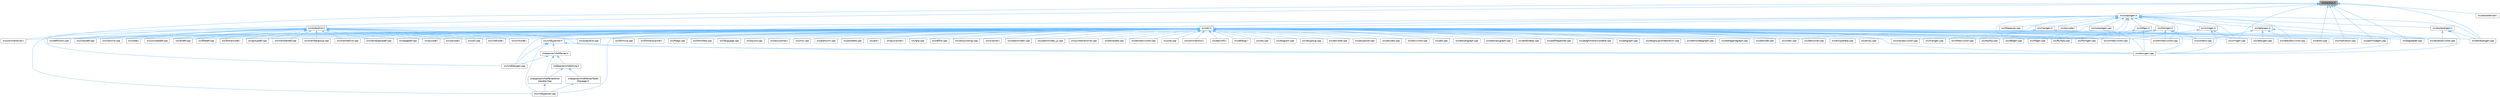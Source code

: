 digraph "src/section.h"
{
 // INTERACTIVE_SVG=YES
 // LATEX_PDF_SIZE
  bgcolor="transparent";
  edge [fontname=Helvetica,fontsize=10,labelfontname=Helvetica,labelfontsize=10];
  node [fontname=Helvetica,fontsize=10,shape=box,height=0.2,width=0.4];
  Node1 [label="src/section.h",height=0.2,width=0.4,color="gray40", fillcolor="grey60", style="filled", fontcolor="black",tooltip=" "];
  Node1 -> Node2 [dir="back",color="steelblue1",style="solid"];
  Node2 [label="src/commentscan.l",height=0.2,width=0.4,color="grey40", fillcolor="white", style="filled",URL="$d7/d5f/commentscan_8l.html",tooltip=" "];
  Node1 -> Node3 [dir="back",color="steelblue1",style="solid"];
  Node3 [label="src/definition.cpp",height=0.2,width=0.4,color="grey40", fillcolor="white", style="filled",URL="$d3/dea/definition_8cpp.html",tooltip=" "];
  Node1 -> Node4 [dir="back",color="steelblue1",style="solid"];
  Node4 [label="src/docbookgen.cpp",height=0.2,width=0.4,color="grey40", fillcolor="white", style="filled",URL="$d8/d29/docbookgen_8cpp.html",tooltip=" "];
  Node1 -> Node5 [dir="back",color="steelblue1",style="solid"];
  Node5 [label="src/doctokenizer.l",height=0.2,width=0.4,color="grey40", fillcolor="white", style="filled",URL="$d1/d39/doctokenizer_8l.html",tooltip=" "];
  Node1 -> Node6 [dir="back",color="steelblue1",style="solid"];
  Node6 [label="src/entry.cpp",height=0.2,width=0.4,color="grey40", fillcolor="white", style="filled",URL="$d2/dd2/entry_8cpp.html",tooltip=" "];
  Node1 -> Node7 [dir="back",color="steelblue1",style="solid"];
  Node7 [label="src/markdown.cpp",height=0.2,width=0.4,color="grey40", fillcolor="white", style="filled",URL="$de/d04/markdown_8cpp.html",tooltip=" "];
  Node1 -> Node8 [dir="back",color="steelblue1",style="solid"];
  Node8 [label="src/outputgen.h",height=0.2,width=0.4,color="grey40", fillcolor="white", style="filled",URL="$df/d06/outputgen_8h.html",tooltip=" "];
  Node8 -> Node9 [dir="back",color="steelblue1",style="solid"];
  Node9 [label="src/defgen.cpp",height=0.2,width=0.4,color="grey40", fillcolor="white", style="filled",URL="$d3/d17/defgen_8cpp.html",tooltip=" "];
  Node8 -> Node4 [dir="back",color="steelblue1",style="solid"];
  Node8 -> Node10 [dir="back",color="steelblue1",style="solid"];
  Node10 [label="src/docbookgen.h",height=0.2,width=0.4,color="grey40", fillcolor="white", style="filled",URL="$de/dea/docbookgen_8h.html",tooltip=" "];
  Node10 -> Node4 [dir="back",color="steelblue1",style="solid"];
  Node10 -> Node11 [dir="back",color="steelblue1",style="solid"];
  Node11 [label="src/docbookvisitor.cpp",height=0.2,width=0.4,color="grey40", fillcolor="white", style="filled",URL="$dc/d05/docbookvisitor_8cpp.html",tooltip=" "];
  Node10 -> Node12 [dir="back",color="steelblue1",style="solid"];
  Node12 [label="src/doxygen.cpp",height=0.2,width=0.4,color="grey40", fillcolor="white", style="filled",URL="$dc/d98/doxygen_8cpp.html",tooltip=" "];
  Node8 -> Node11 [dir="back",color="steelblue1",style="solid"];
  Node8 -> Node13 [dir="back",color="steelblue1",style="solid"];
  Node13 [label="src/fileparser.cpp",height=0.2,width=0.4,color="grey40", fillcolor="white", style="filled",URL="$d9/d74/fileparser_8cpp.html",tooltip=" "];
  Node8 -> Node14 [dir="back",color="steelblue1",style="solid"];
  Node14 [label="src/htmldocvisitor.cpp",height=0.2,width=0.4,color="grey40", fillcolor="white", style="filled",URL="$da/db0/htmldocvisitor_8cpp.html",tooltip=" "];
  Node8 -> Node15 [dir="back",color="steelblue1",style="solid"];
  Node15 [label="src/htmlgen.h",height=0.2,width=0.4,color="grey40", fillcolor="white", style="filled",URL="$d8/d56/htmlgen_8h.html",tooltip=" "];
  Node15 -> Node16 [dir="back",color="steelblue1",style="solid"];
  Node16 [label="src/context.cpp",height=0.2,width=0.4,color="grey40", fillcolor="white", style="filled",URL="$db/d12/context_8cpp.html",tooltip=" "];
  Node15 -> Node12 [dir="back",color="steelblue1",style="solid"];
  Node15 -> Node17 [dir="back",color="steelblue1",style="solid"];
  Node17 [label="src/ftvhelp.cpp",height=0.2,width=0.4,color="grey40", fillcolor="white", style="filled",URL="$db/d41/ftvhelp_8cpp.html",tooltip=" "];
  Node15 -> Node14 [dir="back",color="steelblue1",style="solid"];
  Node15 -> Node18 [dir="back",color="steelblue1",style="solid"];
  Node18 [label="src/htmlgen.cpp",height=0.2,width=0.4,color="grey40", fillcolor="white", style="filled",URL="$d8/d6e/htmlgen_8cpp.html",tooltip=" "];
  Node15 -> Node19 [dir="back",color="steelblue1",style="solid"];
  Node19 [label="src/index.cpp",height=0.2,width=0.4,color="grey40", fillcolor="white", style="filled",URL="$db/d14/index_8cpp.html",tooltip="This file contains functions for the various index pages."];
  Node8 -> Node20 [dir="back",color="steelblue1",style="solid"];
  Node20 [label="src/latexdocvisitor.cpp",height=0.2,width=0.4,color="grey40", fillcolor="white", style="filled",URL="$d1/d4e/latexdocvisitor_8cpp.html",tooltip=" "];
  Node8 -> Node21 [dir="back",color="steelblue1",style="solid"];
  Node21 [label="src/latexgen.h",height=0.2,width=0.4,color="grey40", fillcolor="white", style="filled",URL="$d6/d9c/latexgen_8h.html",tooltip=" "];
  Node21 -> Node16 [dir="back",color="steelblue1",style="solid"];
  Node21 -> Node12 [dir="back",color="steelblue1",style="solid"];
  Node21 -> Node20 [dir="back",color="steelblue1",style="solid"];
  Node21 -> Node22 [dir="back",color="steelblue1",style="solid"];
  Node22 [label="src/latexgen.cpp",height=0.2,width=0.4,color="grey40", fillcolor="white", style="filled",URL="$d4/d42/latexgen_8cpp.html",tooltip=" "];
  Node8 -> Node23 [dir="back",color="steelblue1",style="solid"];
  Node23 [label="src/lexcode.l",height=0.2,width=0.4,color="grey40", fillcolor="white", style="filled",URL="$d0/d7e/lexcode_8l.html",tooltip=" "];
  Node8 -> Node24 [dir="back",color="steelblue1",style="solid"];
  Node24 [label="src/mandocvisitor.cpp",height=0.2,width=0.4,color="grey40", fillcolor="white", style="filled",URL="$d8/dde/mandocvisitor_8cpp.html",tooltip=" "];
  Node8 -> Node25 [dir="back",color="steelblue1",style="solid"];
  Node25 [label="src/mangen.h",height=0.2,width=0.4,color="grey40", fillcolor="white", style="filled",URL="$da/dc0/mangen_8h.html",tooltip=" "];
  Node25 -> Node12 [dir="back",color="steelblue1",style="solid"];
  Node25 -> Node26 [dir="back",color="steelblue1",style="solid"];
  Node26 [label="src/mangen.cpp",height=0.2,width=0.4,color="grey40", fillcolor="white", style="filled",URL="$d7/de7/mangen_8cpp.html",tooltip=" "];
  Node8 -> Node27 [dir="back",color="steelblue1",style="solid"];
  Node27 [label="src/outputgen.cpp",height=0.2,width=0.4,color="grey40", fillcolor="white", style="filled",URL="$d0/d17/outputgen_8cpp.html",tooltip=" "];
  Node8 -> Node28 [dir="back",color="steelblue1",style="solid"];
  Node28 [label="src/outputlist.cpp",height=0.2,width=0.4,color="grey40", fillcolor="white", style="filled",URL="$db/dd8/outputlist_8cpp.html",tooltip=" "];
  Node8 -> Node29 [dir="back",color="steelblue1",style="solid"];
  Node29 [label="src/outputlist.h",height=0.2,width=0.4,color="grey40", fillcolor="white", style="filled",URL="$d2/db9/outputlist_8h.html",tooltip=" "];
  Node29 -> Node30 [dir="back",color="steelblue1",style="solid"];
  Node30 [label="src/classdef.cpp",height=0.2,width=0.4,color="grey40", fillcolor="white", style="filled",URL="$de/d89/classdef_8cpp.html",tooltip=" "];
  Node29 -> Node31 [dir="back",color="steelblue1",style="solid"];
  Node31 [label="src/classlist.cpp",height=0.2,width=0.4,color="grey40", fillcolor="white", style="filled",URL="$d6/d10/classlist_8cpp.html",tooltip=" "];
  Node29 -> Node32 [dir="back",color="steelblue1",style="solid"];
  Node32 [label="src/code.l",height=0.2,width=0.4,color="grey40", fillcolor="white", style="filled",URL="$da/d1f/code_8l.html",tooltip=" "];
  Node29 -> Node33 [dir="back",color="steelblue1",style="solid"];
  Node33 [label="src/conceptdef.cpp",height=0.2,width=0.4,color="grey40", fillcolor="white", style="filled",URL="$d8/d0a/conceptdef_8cpp.html",tooltip=" "];
  Node29 -> Node3 [dir="back",color="steelblue1",style="solid"];
  Node29 -> Node34 [dir="back",color="steelblue1",style="solid"];
  Node34 [label="src/dirdef.cpp",height=0.2,width=0.4,color="grey40", fillcolor="white", style="filled",URL="$d8/d52/dirdef_8cpp.html",tooltip=" "];
  Node29 -> Node12 [dir="back",color="steelblue1",style="solid"];
  Node29 -> Node35 [dir="back",color="steelblue1",style="solid"];
  Node35 [label="src/filedef.cpp",height=0.2,width=0.4,color="grey40", fillcolor="white", style="filled",URL="$d6/ddc/filedef_8cpp.html",tooltip=" "];
  Node29 -> Node36 [dir="back",color="steelblue1",style="solid"];
  Node36 [label="src/fortrancode.l",height=0.2,width=0.4,color="grey40", fillcolor="white", style="filled",URL="$d9/d5b/fortrancode_8l.html",tooltip=" "];
  Node29 -> Node37 [dir="back",color="steelblue1",style="solid"];
  Node37 [label="src/groupdef.cpp",height=0.2,width=0.4,color="grey40", fillcolor="white", style="filled",URL="$d6/d42/groupdef_8cpp.html",tooltip=" "];
  Node29 -> Node19 [dir="back",color="steelblue1",style="solid"];
  Node29 -> Node38 [dir="back",color="steelblue1",style="solid"];
  Node38 [label="src/memberdef.cpp",height=0.2,width=0.4,color="grey40", fillcolor="white", style="filled",URL="$d0/d72/memberdef_8cpp.html",tooltip=" "];
  Node29 -> Node39 [dir="back",color="steelblue1",style="solid"];
  Node39 [label="src/membergroup.cpp",height=0.2,width=0.4,color="grey40", fillcolor="white", style="filled",URL="$d6/d18/membergroup_8cpp.html",tooltip=" "];
  Node29 -> Node40 [dir="back",color="steelblue1",style="solid"];
  Node40 [label="src/memberlist.cpp",height=0.2,width=0.4,color="grey40", fillcolor="white", style="filled",URL="$d0/d14/memberlist_8cpp.html",tooltip=" "];
  Node29 -> Node41 [dir="back",color="steelblue1",style="solid"];
  Node41 [label="src/namespacedef.cpp",height=0.2,width=0.4,color="grey40", fillcolor="white", style="filled",URL="$d7/d1c/namespacedef_8cpp.html",tooltip=" "];
  Node29 -> Node28 [dir="back",color="steelblue1",style="solid"];
  Node29 -> Node42 [dir="back",color="steelblue1",style="solid"];
  Node42 [label="src/pagedef.cpp",height=0.2,width=0.4,color="grey40", fillcolor="white", style="filled",URL="$d9/db4/pagedef_8cpp.html",tooltip=" "];
  Node29 -> Node43 [dir="back",color="steelblue1",style="solid"];
  Node43 [label="src/pycode.l",height=0.2,width=0.4,color="grey40", fillcolor="white", style="filled",URL="$d3/ded/pycode_8l.html",tooltip=" "];
  Node29 -> Node44 [dir="back",color="steelblue1",style="solid"];
  Node44 [label="src/sqlcode.l",height=0.2,width=0.4,color="grey40", fillcolor="white", style="filled",URL="$d2/dda/sqlcode_8l.html",tooltip=" "];
  Node29 -> Node45 [dir="back",color="steelblue1",style="solid"];
  Node45 [label="src/util.cpp",height=0.2,width=0.4,color="grey40", fillcolor="white", style="filled",URL="$df/d2d/util_8cpp.html",tooltip=" "];
  Node29 -> Node46 [dir="back",color="steelblue1",style="solid"];
  Node46 [label="src/vhdlcode.l",height=0.2,width=0.4,color="grey40", fillcolor="white", style="filled",URL="$d5/d6a/vhdlcode_8l.html",tooltip=" "];
  Node29 -> Node47 [dir="back",color="steelblue1",style="solid"];
  Node47 [label="src/vhdldocgen.cpp",height=0.2,width=0.4,color="grey40", fillcolor="white", style="filled",URL="$de/dea/vhdldocgen_8cpp.html",tooltip=" "];
  Node29 -> Node48 [dir="back",color="steelblue1",style="solid"];
  Node48 [label="src/vhdljjparser.cpp",height=0.2,width=0.4,color="grey40", fillcolor="white", style="filled",URL="$d1/d86/vhdljjparser_8cpp.html",tooltip=" "];
  Node29 -> Node49 [dir="back",color="steelblue1",style="solid"];
  Node49 [label="src/xmlcode.l",height=0.2,width=0.4,color="grey40", fillcolor="white", style="filled",URL="$dc/dc1/xmlcode_8l.html",tooltip=" "];
  Node8 -> Node50 [dir="back",color="steelblue1",style="solid"];
  Node50 [label="src/rtfdocvisitor.cpp",height=0.2,width=0.4,color="grey40", fillcolor="white", style="filled",URL="$de/d9a/rtfdocvisitor_8cpp.html",tooltip=" "];
  Node8 -> Node51 [dir="back",color="steelblue1",style="solid"];
  Node51 [label="src/rtfgen.h",height=0.2,width=0.4,color="grey40", fillcolor="white", style="filled",URL="$d4/daa/rtfgen_8h.html",tooltip=" "];
  Node51 -> Node12 [dir="back",color="steelblue1",style="solid"];
  Node51 -> Node52 [dir="back",color="steelblue1",style="solid"];
  Node52 [label="src/rtfgen.cpp",height=0.2,width=0.4,color="grey40", fillcolor="white", style="filled",URL="$d0/d9c/rtfgen_8cpp.html",tooltip=" "];
  Node8 -> Node53 [dir="back",color="steelblue1",style="solid"];
  Node53 [label="src/tooltip.cpp",height=0.2,width=0.4,color="grey40", fillcolor="white", style="filled",URL="$d7/d56/tooltip_8cpp.html",tooltip=" "];
  Node8 -> Node54 [dir="back",color="steelblue1",style="solid"];
  Node54 [label="src/util.h",height=0.2,width=0.4,color="grey40", fillcolor="white", style="filled",URL="$d8/d3c/util_8h.html",tooltip="A bunch of utility functions."];
  Node54 -> Node55 [dir="back",color="steelblue1",style="solid"];
  Node55 [label="src/cite.cpp",height=0.2,width=0.4,color="grey40", fillcolor="white", style="filled",URL="$d5/d0b/cite_8cpp.html",tooltip=" "];
  Node54 -> Node30 [dir="back",color="steelblue1",style="solid"];
  Node54 -> Node31 [dir="back",color="steelblue1",style="solid"];
  Node54 -> Node32 [dir="back",color="steelblue1",style="solid"];
  Node54 -> Node56 [dir="back",color="steelblue1",style="solid"];
  Node56 [label="src/commentcnv.l",height=0.2,width=0.4,color="grey40", fillcolor="white", style="filled",URL="$d0/d47/commentcnv_8l.html",tooltip=" "];
  Node54 -> Node2 [dir="back",color="steelblue1",style="solid"];
  Node54 -> Node33 [dir="back",color="steelblue1",style="solid"];
  Node54 -> Node16 [dir="back",color="steelblue1",style="solid"];
  Node54 -> Node57 [dir="back",color="steelblue1",style="solid"];
  Node57 [label="src/declinfo.l",height=0.2,width=0.4,color="grey40", fillcolor="white", style="filled",URL="$d8/d0f/declinfo_8l.html",tooltip=" "];
  Node54 -> Node58 [dir="back",color="steelblue1",style="solid"];
  Node58 [label="src/defargs.l",height=0.2,width=0.4,color="grey40", fillcolor="white", style="filled",URL="$de/df3/defargs_8l.html",tooltip=" "];
  Node54 -> Node9 [dir="back",color="steelblue1",style="solid"];
  Node54 -> Node3 [dir="back",color="steelblue1",style="solid"];
  Node54 -> Node59 [dir="back",color="steelblue1",style="solid"];
  Node59 [label="src/dia.cpp",height=0.2,width=0.4,color="grey40", fillcolor="white", style="filled",URL="$d1/df5/dia_8cpp.html",tooltip=" "];
  Node54 -> Node60 [dir="back",color="steelblue1",style="solid"];
  Node60 [label="src/diagram.cpp",height=0.2,width=0.4,color="grey40", fillcolor="white", style="filled",URL="$da/d0d/diagram_8cpp.html",tooltip=" "];
  Node54 -> Node34 [dir="back",color="steelblue1",style="solid"];
  Node54 -> Node4 [dir="back",color="steelblue1",style="solid"];
  Node54 -> Node11 [dir="back",color="steelblue1",style="solid"];
  Node54 -> Node61 [dir="back",color="steelblue1",style="solid"];
  Node61 [label="src/docgroup.cpp",height=0.2,width=0.4,color="grey40", fillcolor="white", style="filled",URL="$d3/d36/docgroup_8cpp.html",tooltip=" "];
  Node54 -> Node62 [dir="back",color="steelblue1",style="solid"];
  Node62 [label="src/docnode.cpp",height=0.2,width=0.4,color="grey40", fillcolor="white", style="filled",URL="$d0/d2b/docnode_8cpp.html",tooltip=" "];
  Node54 -> Node63 [dir="back",color="steelblue1",style="solid"];
  Node63 [label="src/docparser.cpp",height=0.2,width=0.4,color="grey40", fillcolor="white", style="filled",URL="$da/d17/docparser_8cpp.html",tooltip=" "];
  Node54 -> Node64 [dir="back",color="steelblue1",style="solid"];
  Node64 [label="src/docsets.cpp",height=0.2,width=0.4,color="grey40", fillcolor="white", style="filled",URL="$d7/d8f/docsets_8cpp.html",tooltip=" "];
  Node54 -> Node65 [dir="back",color="steelblue1",style="solid"];
  Node65 [label="src/docvisitor.cpp",height=0.2,width=0.4,color="grey40", fillcolor="white", style="filled",URL="$da/d39/docvisitor_8cpp.html",tooltip=" "];
  Node54 -> Node66 [dir="back",color="steelblue1",style="solid"];
  Node66 [label="src/dot.cpp",height=0.2,width=0.4,color="grey40", fillcolor="white", style="filled",URL="$de/daa/dot_8cpp.html",tooltip=" "];
  Node54 -> Node67 [dir="back",color="steelblue1",style="solid"];
  Node67 [label="src/dotcallgraph.cpp",height=0.2,width=0.4,color="grey40", fillcolor="white", style="filled",URL="$d4/dd5/dotcallgraph_8cpp.html",tooltip=" "];
  Node54 -> Node68 [dir="back",color="steelblue1",style="solid"];
  Node68 [label="src/dotclassgraph.cpp",height=0.2,width=0.4,color="grey40", fillcolor="white", style="filled",URL="$d4/dcd/dotclassgraph_8cpp.html",tooltip=" "];
  Node54 -> Node69 [dir="back",color="steelblue1",style="solid"];
  Node69 [label="src/dotdirdeps.cpp",height=0.2,width=0.4,color="grey40", fillcolor="white", style="filled",URL="$da/d45/dotdirdeps_8cpp.html",tooltip=" "];
  Node54 -> Node70 [dir="back",color="steelblue1",style="solid"];
  Node70 [label="src/dotfilepatcher.cpp",height=0.2,width=0.4,color="grey40", fillcolor="white", style="filled",URL="$d9/d92/dotfilepatcher_8cpp.html",tooltip=" "];
  Node54 -> Node71 [dir="back",color="steelblue1",style="solid"];
  Node71 [label="src/dotgfxhierarchytable.cpp",height=0.2,width=0.4,color="grey40", fillcolor="white", style="filled",URL="$d4/d09/dotgfxhierarchytable_8cpp.html",tooltip=" "];
  Node54 -> Node72 [dir="back",color="steelblue1",style="solid"];
  Node72 [label="src/dotgraph.cpp",height=0.2,width=0.4,color="grey40", fillcolor="white", style="filled",URL="$de/d45/dotgraph_8cpp.html",tooltip=" "];
  Node54 -> Node73 [dir="back",color="steelblue1",style="solid"];
  Node73 [label="src/dotgroupcollaboration.cpp",height=0.2,width=0.4,color="grey40", fillcolor="white", style="filled",URL="$d1/d86/dotgroupcollaboration_8cpp.html",tooltip=" "];
  Node54 -> Node74 [dir="back",color="steelblue1",style="solid"];
  Node74 [label="src/dotincldepgraph.cpp",height=0.2,width=0.4,color="grey40", fillcolor="white", style="filled",URL="$da/d57/dotincldepgraph_8cpp.html",tooltip=" "];
  Node54 -> Node75 [dir="back",color="steelblue1",style="solid"];
  Node75 [label="src/dotlegendgraph.cpp",height=0.2,width=0.4,color="grey40", fillcolor="white", style="filled",URL="$d4/d33/dotlegendgraph_8cpp.html",tooltip=" "];
  Node54 -> Node76 [dir="back",color="steelblue1",style="solid"];
  Node76 [label="src/dotnode.cpp",height=0.2,width=0.4,color="grey40", fillcolor="white", style="filled",URL="$df/d58/dotnode_8cpp.html",tooltip=" "];
  Node54 -> Node77 [dir="back",color="steelblue1",style="solid"];
  Node77 [label="src/dotrunner.cpp",height=0.2,width=0.4,color="grey40", fillcolor="white", style="filled",URL="$d1/dfe/dotrunner_8cpp.html",tooltip=" "];
  Node54 -> Node12 [dir="back",color="steelblue1",style="solid"];
  Node54 -> Node78 [dir="back",color="steelblue1",style="solid"];
  Node78 [label="src/eclipsehelp.cpp",height=0.2,width=0.4,color="grey40", fillcolor="white", style="filled",URL="$d8/d56/eclipsehelp_8cpp.html",tooltip=" "];
  Node54 -> Node79 [dir="back",color="steelblue1",style="solid"];
  Node79 [label="src/emoji.cpp",height=0.2,width=0.4,color="grey40", fillcolor="white", style="filled",URL="$d2/d38/emoji_8cpp.html",tooltip=" "];
  Node54 -> Node6 [dir="back",color="steelblue1",style="solid"];
  Node54 -> Node35 [dir="back",color="steelblue1",style="solid"];
  Node54 -> Node80 [dir="back",color="steelblue1",style="solid"];
  Node80 [label="src/formula.cpp",height=0.2,width=0.4,color="grey40", fillcolor="white", style="filled",URL="$d7/d5b/formula_8cpp.html",tooltip=" "];
  Node54 -> Node36 [dir="back",color="steelblue1",style="solid"];
  Node54 -> Node81 [dir="back",color="steelblue1",style="solid"];
  Node81 [label="src/fortranscanner.l",height=0.2,width=0.4,color="grey40", fillcolor="white", style="filled",URL="$dd/d00/fortranscanner_8l.html",tooltip=" "];
  Node54 -> Node17 [dir="back",color="steelblue1",style="solid"];
  Node54 -> Node37 [dir="back",color="steelblue1",style="solid"];
  Node54 -> Node82 [dir="back",color="steelblue1",style="solid"];
  Node82 [label="src/htags.cpp",height=0.2,width=0.4,color="grey40", fillcolor="white", style="filled",URL="$d9/db7/htags_8cpp.html",tooltip=" "];
  Node54 -> Node14 [dir="back",color="steelblue1",style="solid"];
  Node54 -> Node18 [dir="back",color="steelblue1",style="solid"];
  Node54 -> Node83 [dir="back",color="steelblue1",style="solid"];
  Node83 [label="src/htmlhelp.cpp",height=0.2,width=0.4,color="grey40", fillcolor="white", style="filled",URL="$d3/d4b/htmlhelp_8cpp.html",tooltip=" "];
  Node54 -> Node19 [dir="back",color="steelblue1",style="solid"];
  Node54 -> Node84 [dir="back",color="steelblue1",style="solid"];
  Node84 [label="src/language.cpp",height=0.2,width=0.4,color="grey40", fillcolor="white", style="filled",URL="$d2/d48/language_8cpp.html",tooltip=" "];
  Node54 -> Node20 [dir="back",color="steelblue1",style="solid"];
  Node54 -> Node22 [dir="back",color="steelblue1",style="solid"];
  Node54 -> Node85 [dir="back",color="steelblue1",style="solid"];
  Node85 [label="src/layout.cpp",height=0.2,width=0.4,color="grey40", fillcolor="white", style="filled",URL="$db/d16/layout_8cpp.html",tooltip=" "];
  Node54 -> Node86 [dir="back",color="steelblue1",style="solid"];
  Node86 [label="src/lexscanner.l",height=0.2,width=0.4,color="grey40", fillcolor="white", style="filled",URL="$d4/d7d/lexscanner_8l.html",tooltip=" "];
  Node54 -> Node24 [dir="back",color="steelblue1",style="solid"];
  Node54 -> Node26 [dir="back",color="steelblue1",style="solid"];
  Node54 -> Node7 [dir="back",color="steelblue1",style="solid"];
  Node54 -> Node38 [dir="back",color="steelblue1",style="solid"];
  Node54 -> Node39 [dir="back",color="steelblue1",style="solid"];
  Node54 -> Node40 [dir="back",color="steelblue1",style="solid"];
  Node54 -> Node87 [dir="back",color="steelblue1",style="solid"];
  Node87 [label="src/msc.cpp",height=0.2,width=0.4,color="grey40", fillcolor="white", style="filled",URL="$db/d33/msc_8cpp.html",tooltip=" "];
  Node54 -> Node41 [dir="back",color="steelblue1",style="solid"];
  Node54 -> Node42 [dir="back",color="steelblue1",style="solid"];
  Node54 -> Node88 [dir="back",color="steelblue1",style="solid"];
  Node88 [label="src/perlmodgen.cpp",height=0.2,width=0.4,color="grey40", fillcolor="white", style="filled",URL="$de/dd0/perlmodgen_8cpp.html",tooltip=" "];
  Node54 -> Node89 [dir="back",color="steelblue1",style="solid"];
  Node89 [label="src/plantuml.cpp",height=0.2,width=0.4,color="grey40", fillcolor="white", style="filled",URL="$d7/d5b/plantuml_8cpp.html",tooltip=" "];
  Node54 -> Node90 [dir="back",color="steelblue1",style="solid"];
  Node90 [label="src/portable.cpp",height=0.2,width=0.4,color="grey40", fillcolor="white", style="filled",URL="$d0/d1c/portable_8cpp.html",tooltip=" "];
  Node54 -> Node91 [dir="back",color="steelblue1",style="solid"];
  Node91 [label="src/pre.l",height=0.2,width=0.4,color="grey40", fillcolor="white", style="filled",URL="$d0/da7/pre_8l.html",tooltip=" "];
  Node54 -> Node43 [dir="back",color="steelblue1",style="solid"];
  Node54 -> Node92 [dir="back",color="steelblue1",style="solid"];
  Node92 [label="src/pyscanner.l",height=0.2,width=0.4,color="grey40", fillcolor="white", style="filled",URL="$de/d2b/pyscanner_8l.html",tooltip=" "];
  Node54 -> Node93 [dir="back",color="steelblue1",style="solid"];
  Node93 [label="src/qhp.cpp",height=0.2,width=0.4,color="grey40", fillcolor="white", style="filled",URL="$d9/d45/qhp_8cpp.html",tooltip=" "];
  Node54 -> Node94 [dir="back",color="steelblue1",style="solid"];
  Node94 [label="src/reflist.cpp",height=0.2,width=0.4,color="grey40", fillcolor="white", style="filled",URL="$d4/d09/reflist_8cpp.html",tooltip=" "];
  Node54 -> Node95 [dir="back",color="steelblue1",style="solid"];
  Node95 [label="src/resourcemgr.cpp",height=0.2,width=0.4,color="grey40", fillcolor="white", style="filled",URL="$d6/dde/resourcemgr_8cpp.html",tooltip=" "];
  Node54 -> Node50 [dir="back",color="steelblue1",style="solid"];
  Node54 -> Node52 [dir="back",color="steelblue1",style="solid"];
  Node54 -> Node96 [dir="back",color="steelblue1",style="solid"];
  Node96 [label="src/scanner.l",height=0.2,width=0.4,color="grey40", fillcolor="white", style="filled",URL="$da/d11/scanner_8l.html",tooltip=" "];
  Node54 -> Node97 [dir="back",color="steelblue1",style="solid"];
  Node97 [label="src/searchindex.cpp",height=0.2,width=0.4,color="grey40", fillcolor="white", style="filled",URL="$d7/d79/searchindex_8cpp.html",tooltip=" "];
  Node54 -> Node98 [dir="back",color="steelblue1",style="solid"];
  Node98 [label="src/searchindex_js.cpp",height=0.2,width=0.4,color="grey40", fillcolor="white", style="filled",URL="$d9/d2f/searchindex__js_8cpp.html",tooltip=" "];
  Node54 -> Node44 [dir="back",color="steelblue1",style="solid"];
  Node54 -> Node99 [dir="back",color="steelblue1",style="solid"];
  Node99 [label="src/symbolresolver.cpp",height=0.2,width=0.4,color="grey40", fillcolor="white", style="filled",URL="$d2/d99/symbolresolver_8cpp.html",tooltip=" "];
  Node54 -> Node100 [dir="back",color="steelblue1",style="solid"];
  Node100 [label="src/tagreader.cpp",height=0.2,width=0.4,color="grey40", fillcolor="white", style="filled",URL="$d4/d7b/tagreader_8cpp.html",tooltip=" "];
  Node54 -> Node101 [dir="back",color="steelblue1",style="solid"];
  Node101 [label="src/template.cpp",height=0.2,width=0.4,color="grey40", fillcolor="white", style="filled",URL="$df/d54/template_8cpp.html",tooltip=" "];
  Node54 -> Node102 [dir="back",color="steelblue1",style="solid"];
  Node102 [label="src/textdocvisitor.cpp",height=0.2,width=0.4,color="grey40", fillcolor="white", style="filled",URL="$d3/da6/textdocvisitor_8cpp.html",tooltip=" "];
  Node54 -> Node53 [dir="back",color="steelblue1",style="solid"];
  Node54 -> Node45 [dir="back",color="steelblue1",style="solid"];
  Node54 -> Node46 [dir="back",color="steelblue1",style="solid"];
  Node54 -> Node47 [dir="back",color="steelblue1",style="solid"];
  Node54 -> Node48 [dir="back",color="steelblue1",style="solid"];
  Node54 -> Node103 [dir="back",color="steelblue1",style="solid"];
  Node103 [label="src/vhdljjparser.h",height=0.2,width=0.4,color="grey40", fillcolor="white", style="filled",URL="$d2/d55/vhdljjparser_8h.html",tooltip=" "];
  Node103 -> Node12 [dir="back",color="steelblue1",style="solid"];
  Node103 -> Node47 [dir="back",color="steelblue1",style="solid"];
  Node103 -> Node48 [dir="back",color="steelblue1",style="solid"];
  Node103 -> Node104 [dir="back",color="steelblue1",style="solid"];
  Node104 [label="vhdlparser/VhdlParser.h",height=0.2,width=0.4,color="grey40", fillcolor="white", style="filled",URL="$d5/df9/_vhdl_parser_8h.html",tooltip=" "];
  Node104 -> Node47 [dir="back",color="steelblue1",style="solid"];
  Node104 -> Node105 [dir="back",color="steelblue1",style="solid"];
  Node105 [label="vhdlparser/VhdlParserError\lHandler.hpp",height=0.2,width=0.4,color="grey40", fillcolor="white", style="filled",URL="$d2/dc3/_vhdl_parser_error_handler_8hpp.html",tooltip=" "];
  Node105 -> Node48 [dir="back",color="steelblue1",style="solid"];
  Node104 -> Node106 [dir="back",color="steelblue1",style="solid"];
  Node106 [label="vhdlparser/vhdlstring.h",height=0.2,width=0.4,color="grey40", fillcolor="white", style="filled",URL="$d9/d48/vhdlstring_8h.html",tooltip=" "];
  Node106 -> Node105 [dir="back",color="steelblue1",style="solid"];
  Node106 -> Node107 [dir="back",color="steelblue1",style="solid"];
  Node107 [label="vhdlparser/VhdlParserToken\lManager.h",height=0.2,width=0.4,color="grey40", fillcolor="white", style="filled",URL="$d7/dad/_vhdl_parser_token_manager_8h.html",tooltip=" "];
  Node107 -> Node48 [dir="back",color="steelblue1",style="solid"];
  Node54 -> Node49 [dir="back",color="steelblue1",style="solid"];
  Node54 -> Node108 [dir="back",color="steelblue1",style="solid"];
  Node108 [label="src/xmldocvisitor.cpp",height=0.2,width=0.4,color="grey40", fillcolor="white", style="filled",URL="$dd/db6/xmldocvisitor_8cpp.html",tooltip=" "];
  Node54 -> Node109 [dir="back",color="steelblue1",style="solid"];
  Node109 [label="src/xmlgen.cpp",height=0.2,width=0.4,color="grey40", fillcolor="white", style="filled",URL="$d0/dc3/xmlgen_8cpp.html",tooltip=" "];
  Node8 -> Node108 [dir="back",color="steelblue1",style="solid"];
  Node8 -> Node109 [dir="back",color="steelblue1",style="solid"];
  Node8 -> Node110 [dir="back",color="steelblue1",style="solid"];
  Node110 [label="src/xmlgen.h",height=0.2,width=0.4,color="grey40", fillcolor="white", style="filled",URL="$d9/d67/xmlgen_8h.html",tooltip=" "];
  Node110 -> Node12 [dir="back",color="steelblue1",style="solid"];
  Node110 -> Node108 [dir="back",color="steelblue1",style="solid"];
  Node110 -> Node109 [dir="back",color="steelblue1",style="solid"];
  Node1 -> Node88 [dir="back",color="steelblue1",style="solid"];
  Node1 -> Node100 [dir="back",color="steelblue1",style="solid"];
  Node1 -> Node109 [dir="back",color="steelblue1",style="solid"];
}
